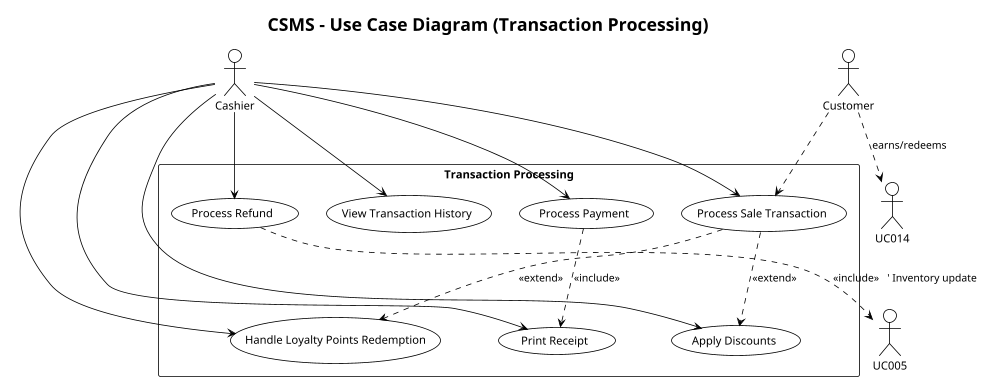 @startuml
scale 0.8
!theme plain
title CSMS - Use Case Diagram (Transaction Processing)

actor "Cashier" as cashier
actor "Customer" as customer

rectangle "Transaction Processing" {
    usecase "Process Sale Transaction" as UC018
    usecase "Apply Discounts" as UC019
    usecase "Process Payment" as UC020
    usecase "Print Receipt" as UC021
    usecase "Process Refund" as UC022
    usecase "Handle Loyalty Points Redemption" as UC023
    usecase "View Transaction History" as UC024
}

cashier --> UC018
cashier --> UC019
cashier --> UC020
cashier --> UC021
cashier --> UC022
cashier --> UC023
cashier --> UC024

customer ..> UC018
customer ..> UC014 : earns/redeems

UC018 ..> UC019 : <<extend>>
UC018 ..> UC023 : <<extend>>
UC020 ..> UC021 : <<include>>
UC022 ..> UC005 : <<include>>   ' Inventory update
@enduml
